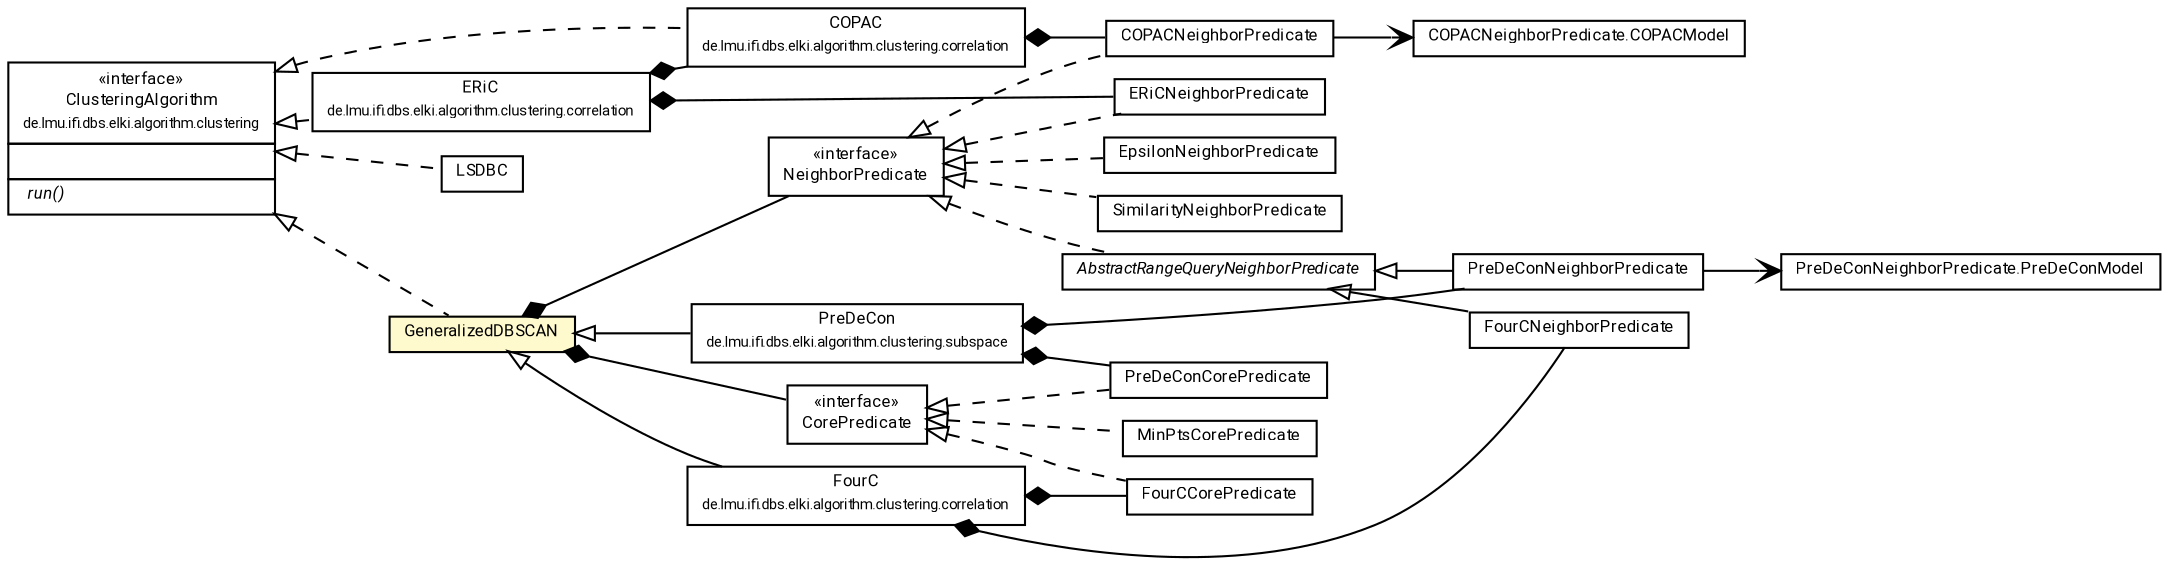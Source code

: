 #!/usr/local/bin/dot
#
# Class diagram 
# Generated by UMLGraph version R5_7_2-60-g0e99a6 (http://www.spinellis.gr/umlgraph/)
#

digraph G {
	graph [fontnames="svg"]
	edge [fontname="Roboto",fontsize=7,labelfontname="Roboto",labelfontsize=7,color="black"];
	node [fontname="Roboto",fontcolor="black",fontsize=8,shape=plaintext,margin=0,width=0,height=0];
	nodesep=0.15;
	ranksep=0.25;
	rankdir=LR;
	// de.lmu.ifi.dbs.elki.algorithm.clustering.correlation.COPAC<V extends de.lmu.ifi.dbs.elki.data.NumberVector>
	c298049 [label=<<table title="de.lmu.ifi.dbs.elki.algorithm.clustering.correlation.COPAC" border="0" cellborder="1" cellspacing="0" cellpadding="2" href="../correlation/COPAC.html" target="_parent">
		<tr><td><table border="0" cellspacing="0" cellpadding="1">
		<tr><td align="center" balign="center"> <font face="Roboto">COPAC</font> </td></tr>
		<tr><td align="center" balign="center"> <font face="Roboto" point-size="7.0">de.lmu.ifi.dbs.elki.algorithm.clustering.correlation</font> </td></tr>
		</table></td></tr>
		</table>>, URL="../correlation/COPAC.html"];
	// de.lmu.ifi.dbs.elki.algorithm.clustering.correlation.ERiC<V extends de.lmu.ifi.dbs.elki.data.NumberVector>
	c298052 [label=<<table title="de.lmu.ifi.dbs.elki.algorithm.clustering.correlation.ERiC" border="0" cellborder="1" cellspacing="0" cellpadding="2" href="../correlation/ERiC.html" target="_parent">
		<tr><td><table border="0" cellspacing="0" cellpadding="1">
		<tr><td align="center" balign="center"> <font face="Roboto">ERiC</font> </td></tr>
		<tr><td align="center" balign="center"> <font face="Roboto" point-size="7.0">de.lmu.ifi.dbs.elki.algorithm.clustering.correlation</font> </td></tr>
		</table></td></tr>
		</table>>, URL="../correlation/ERiC.html"];
	// de.lmu.ifi.dbs.elki.algorithm.clustering.correlation.FourC<V extends de.lmu.ifi.dbs.elki.data.NumberVector>
	c298055 [label=<<table title="de.lmu.ifi.dbs.elki.algorithm.clustering.correlation.FourC" border="0" cellborder="1" cellspacing="0" cellpadding="2" href="../correlation/FourC.html" target="_parent">
		<tr><td><table border="0" cellspacing="0" cellpadding="1">
		<tr><td align="center" balign="center"> <font face="Roboto">FourC</font> </td></tr>
		<tr><td align="center" balign="center"> <font face="Roboto" point-size="7.0">de.lmu.ifi.dbs.elki.algorithm.clustering.correlation</font> </td></tr>
		</table></td></tr>
		</table>>, URL="../correlation/FourC.html"];
	// de.lmu.ifi.dbs.elki.algorithm.clustering.ClusteringAlgorithm<C extends de.lmu.ifi.dbs.elki.data.Clustering<? extends de.lmu.ifi.dbs.elki.data.model.Model>>
	c298221 [label=<<table title="de.lmu.ifi.dbs.elki.algorithm.clustering.ClusteringAlgorithm" border="0" cellborder="1" cellspacing="0" cellpadding="2" href="../ClusteringAlgorithm.html" target="_parent">
		<tr><td><table border="0" cellspacing="0" cellpadding="1">
		<tr><td align="center" balign="center"> &#171;interface&#187; </td></tr>
		<tr><td align="center" balign="center"> <font face="Roboto">ClusteringAlgorithm</font> </td></tr>
		<tr><td align="center" balign="center"> <font face="Roboto" point-size="7.0">de.lmu.ifi.dbs.elki.algorithm.clustering</font> </td></tr>
		</table></td></tr>
		<tr><td><table border="0" cellspacing="0" cellpadding="1">
		<tr><td align="left" balign="left">  </td></tr>
		</table></td></tr>
		<tr><td><table border="0" cellspacing="0" cellpadding="1">
		<tr><td align="left" balign="left"> <i> run()</i> </td></tr>
		</table></td></tr>
		</table>>, URL="../ClusteringAlgorithm.html"];
	// de.lmu.ifi.dbs.elki.algorithm.clustering.subspace.PreDeCon<V extends de.lmu.ifi.dbs.elki.data.NumberVector>
	c298234 [label=<<table title="de.lmu.ifi.dbs.elki.algorithm.clustering.subspace.PreDeCon" border="0" cellborder="1" cellspacing="0" cellpadding="2" href="../subspace/PreDeCon.html" target="_parent">
		<tr><td><table border="0" cellspacing="0" cellpadding="1">
		<tr><td align="center" balign="center"> <font face="Roboto">PreDeCon</font> </td></tr>
		<tr><td align="center" balign="center"> <font face="Roboto" point-size="7.0">de.lmu.ifi.dbs.elki.algorithm.clustering.subspace</font> </td></tr>
		</table></td></tr>
		</table>>, URL="../subspace/PreDeCon.html"];
	// de.lmu.ifi.dbs.elki.algorithm.clustering.gdbscan.EpsilonNeighborPredicate<O>
	c298251 [label=<<table title="de.lmu.ifi.dbs.elki.algorithm.clustering.gdbscan.EpsilonNeighborPredicate" border="0" cellborder="1" cellspacing="0" cellpadding="2" href="EpsilonNeighborPredicate.html" target="_parent">
		<tr><td><table border="0" cellspacing="0" cellpadding="1">
		<tr><td align="center" balign="center"> <font face="Roboto">EpsilonNeighborPredicate</font> </td></tr>
		</table></td></tr>
		</table>>, URL="EpsilonNeighborPredicate.html"];
	// de.lmu.ifi.dbs.elki.algorithm.clustering.gdbscan.SimilarityNeighborPredicate<O>
	c298254 [label=<<table title="de.lmu.ifi.dbs.elki.algorithm.clustering.gdbscan.SimilarityNeighborPredicate" border="0" cellborder="1" cellspacing="0" cellpadding="2" href="SimilarityNeighborPredicate.html" target="_parent">
		<tr><td><table border="0" cellspacing="0" cellpadding="1">
		<tr><td align="center" balign="center"> <font face="Roboto">SimilarityNeighborPredicate</font> </td></tr>
		</table></td></tr>
		</table>>, URL="SimilarityNeighborPredicate.html"];
	// de.lmu.ifi.dbs.elki.algorithm.clustering.gdbscan.MinPtsCorePredicate
	c298257 [label=<<table title="de.lmu.ifi.dbs.elki.algorithm.clustering.gdbscan.MinPtsCorePredicate" border="0" cellborder="1" cellspacing="0" cellpadding="2" href="MinPtsCorePredicate.html" target="_parent">
		<tr><td><table border="0" cellspacing="0" cellpadding="1">
		<tr><td align="center" balign="center"> <font face="Roboto">MinPtsCorePredicate</font> </td></tr>
		</table></td></tr>
		</table>>, URL="MinPtsCorePredicate.html"];
	// de.lmu.ifi.dbs.elki.algorithm.clustering.gdbscan.FourCCorePredicate
	c298260 [label=<<table title="de.lmu.ifi.dbs.elki.algorithm.clustering.gdbscan.FourCCorePredicate" border="0" cellborder="1" cellspacing="0" cellpadding="2" href="FourCCorePredicate.html" target="_parent">
		<tr><td><table border="0" cellspacing="0" cellpadding="1">
		<tr><td align="center" balign="center"> <font face="Roboto">FourCCorePredicate</font> </td></tr>
		</table></td></tr>
		</table>>, URL="FourCCorePredicate.html"];
	// de.lmu.ifi.dbs.elki.algorithm.clustering.gdbscan.LSDBC<O extends de.lmu.ifi.dbs.elki.data.NumberVector>
	c298263 [label=<<table title="de.lmu.ifi.dbs.elki.algorithm.clustering.gdbscan.LSDBC" border="0" cellborder="1" cellspacing="0" cellpadding="2" href="LSDBC.html" target="_parent">
		<tr><td><table border="0" cellspacing="0" cellpadding="1">
		<tr><td align="center" balign="center"> <font face="Roboto">LSDBC</font> </td></tr>
		</table></td></tr>
		</table>>, URL="LSDBC.html"];
	// de.lmu.ifi.dbs.elki.algorithm.clustering.gdbscan.ERiCNeighborPredicate<V extends de.lmu.ifi.dbs.elki.data.NumberVector>
	c298269 [label=<<table title="de.lmu.ifi.dbs.elki.algorithm.clustering.gdbscan.ERiCNeighborPredicate" border="0" cellborder="1" cellspacing="0" cellpadding="2" href="ERiCNeighborPredicate.html" target="_parent">
		<tr><td><table border="0" cellspacing="0" cellpadding="1">
		<tr><td align="center" balign="center"> <font face="Roboto">ERiCNeighborPredicate</font> </td></tr>
		</table></td></tr>
		</table>>, URL="ERiCNeighborPredicate.html"];
	// de.lmu.ifi.dbs.elki.algorithm.clustering.gdbscan.COPACNeighborPredicate<V extends de.lmu.ifi.dbs.elki.data.NumberVector>
	c298272 [label=<<table title="de.lmu.ifi.dbs.elki.algorithm.clustering.gdbscan.COPACNeighborPredicate" border="0" cellborder="1" cellspacing="0" cellpadding="2" href="COPACNeighborPredicate.html" target="_parent">
		<tr><td><table border="0" cellspacing="0" cellpadding="1">
		<tr><td align="center" balign="center"> <font face="Roboto">COPACNeighborPredicate</font> </td></tr>
		</table></td></tr>
		</table>>, URL="COPACNeighborPredicate.html"];
	// de.lmu.ifi.dbs.elki.algorithm.clustering.gdbscan.COPACNeighborPredicate.COPACModel
	c298273 [label=<<table title="de.lmu.ifi.dbs.elki.algorithm.clustering.gdbscan.COPACNeighborPredicate.COPACModel" border="0" cellborder="1" cellspacing="0" cellpadding="2" href="COPACNeighborPredicate.COPACModel.html" target="_parent">
		<tr><td><table border="0" cellspacing="0" cellpadding="1">
		<tr><td align="center" balign="center"> <font face="Roboto">COPACNeighborPredicate.COPACModel</font> </td></tr>
		</table></td></tr>
		</table>>, URL="COPACNeighborPredicate.COPACModel.html"];
	// de.lmu.ifi.dbs.elki.algorithm.clustering.gdbscan.PreDeConNeighborPredicate<V extends de.lmu.ifi.dbs.elki.data.NumberVector>
	c298276 [label=<<table title="de.lmu.ifi.dbs.elki.algorithm.clustering.gdbscan.PreDeConNeighborPredicate" border="0" cellborder="1" cellspacing="0" cellpadding="2" href="PreDeConNeighborPredicate.html" target="_parent">
		<tr><td><table border="0" cellspacing="0" cellpadding="1">
		<tr><td align="center" balign="center"> <font face="Roboto">PreDeConNeighborPredicate</font> </td></tr>
		</table></td></tr>
		</table>>, URL="PreDeConNeighborPredicate.html"];
	// de.lmu.ifi.dbs.elki.algorithm.clustering.gdbscan.PreDeConNeighborPredicate.PreDeConModel
	c298277 [label=<<table title="de.lmu.ifi.dbs.elki.algorithm.clustering.gdbscan.PreDeConNeighborPredicate.PreDeConModel" border="0" cellborder="1" cellspacing="0" cellpadding="2" href="PreDeConNeighborPredicate.PreDeConModel.html" target="_parent">
		<tr><td><table border="0" cellspacing="0" cellpadding="1">
		<tr><td align="center" balign="center"> <font face="Roboto">PreDeConNeighborPredicate.PreDeConModel</font> </td></tr>
		</table></td></tr>
		</table>>, URL="PreDeConNeighborPredicate.PreDeConModel.html"];
	// de.lmu.ifi.dbs.elki.algorithm.clustering.gdbscan.NeighborPredicate<T>
	c298280 [label=<<table title="de.lmu.ifi.dbs.elki.algorithm.clustering.gdbscan.NeighborPredicate" border="0" cellborder="1" cellspacing="0" cellpadding="2" href="NeighborPredicate.html" target="_parent">
		<tr><td><table border="0" cellspacing="0" cellpadding="1">
		<tr><td align="center" balign="center"> &#171;interface&#187; </td></tr>
		<tr><td align="center" balign="center"> <font face="Roboto">NeighborPredicate</font> </td></tr>
		</table></td></tr>
		</table>>, URL="NeighborPredicate.html"];
	// de.lmu.ifi.dbs.elki.algorithm.clustering.gdbscan.GeneralizedDBSCAN
	c298282 [label=<<table title="de.lmu.ifi.dbs.elki.algorithm.clustering.gdbscan.GeneralizedDBSCAN" border="0" cellborder="1" cellspacing="0" cellpadding="2" bgcolor="LemonChiffon" href="GeneralizedDBSCAN.html" target="_parent">
		<tr><td><table border="0" cellspacing="0" cellpadding="1">
		<tr><td align="center" balign="center"> <font face="Roboto">GeneralizedDBSCAN</font> </td></tr>
		</table></td></tr>
		</table>>, URL="GeneralizedDBSCAN.html"];
	// de.lmu.ifi.dbs.elki.algorithm.clustering.gdbscan.FourCNeighborPredicate<V extends de.lmu.ifi.dbs.elki.data.NumberVector>
	c298285 [label=<<table title="de.lmu.ifi.dbs.elki.algorithm.clustering.gdbscan.FourCNeighborPredicate" border="0" cellborder="1" cellspacing="0" cellpadding="2" href="FourCNeighborPredicate.html" target="_parent">
		<tr><td><table border="0" cellspacing="0" cellpadding="1">
		<tr><td align="center" balign="center"> <font face="Roboto">FourCNeighborPredicate</font> </td></tr>
		</table></td></tr>
		</table>>, URL="FourCNeighborPredicate.html"];
	// de.lmu.ifi.dbs.elki.algorithm.clustering.gdbscan.AbstractRangeQueryNeighborPredicate<O, M, N>
	c298292 [label=<<table title="de.lmu.ifi.dbs.elki.algorithm.clustering.gdbscan.AbstractRangeQueryNeighborPredicate" border="0" cellborder="1" cellspacing="0" cellpadding="2" href="AbstractRangeQueryNeighborPredicate.html" target="_parent">
		<tr><td><table border="0" cellspacing="0" cellpadding="1">
		<tr><td align="center" balign="center"> <font face="Roboto"><i>AbstractRangeQueryNeighborPredicate</i></font> </td></tr>
		</table></td></tr>
		</table>>, URL="AbstractRangeQueryNeighborPredicate.html"];
	// de.lmu.ifi.dbs.elki.algorithm.clustering.gdbscan.CorePredicate<T>
	c298295 [label=<<table title="de.lmu.ifi.dbs.elki.algorithm.clustering.gdbscan.CorePredicate" border="0" cellborder="1" cellspacing="0" cellpadding="2" href="CorePredicate.html" target="_parent">
		<tr><td><table border="0" cellspacing="0" cellpadding="1">
		<tr><td align="center" balign="center"> &#171;interface&#187; </td></tr>
		<tr><td align="center" balign="center"> <font face="Roboto">CorePredicate</font> </td></tr>
		</table></td></tr>
		</table>>, URL="CorePredicate.html"];
	// de.lmu.ifi.dbs.elki.algorithm.clustering.gdbscan.PreDeConCorePredicate
	c298297 [label=<<table title="de.lmu.ifi.dbs.elki.algorithm.clustering.gdbscan.PreDeConCorePredicate" border="0" cellborder="1" cellspacing="0" cellpadding="2" href="PreDeConCorePredicate.html" target="_parent">
		<tr><td><table border="0" cellspacing="0" cellpadding="1">
		<tr><td align="center" balign="center"> <font face="Roboto">PreDeConCorePredicate</font> </td></tr>
		</table></td></tr>
		</table>>, URL="PreDeConCorePredicate.html"];
	// de.lmu.ifi.dbs.elki.algorithm.clustering.correlation.COPAC<V extends de.lmu.ifi.dbs.elki.data.NumberVector> implements de.lmu.ifi.dbs.elki.algorithm.clustering.ClusteringAlgorithm<C extends de.lmu.ifi.dbs.elki.data.Clustering<? extends de.lmu.ifi.dbs.elki.data.model.Model>>
	c298221 -> c298049 [arrowtail=empty,style=dashed,dir=back,weight=9];
	// de.lmu.ifi.dbs.elki.algorithm.clustering.correlation.COPAC<V extends de.lmu.ifi.dbs.elki.data.NumberVector> composed de.lmu.ifi.dbs.elki.algorithm.clustering.gdbscan.COPACNeighborPredicate<V extends de.lmu.ifi.dbs.elki.data.NumberVector>
	c298049 -> c298272 [arrowhead=none,arrowtail=diamond,dir=back,weight=6];
	// de.lmu.ifi.dbs.elki.algorithm.clustering.correlation.ERiC<V extends de.lmu.ifi.dbs.elki.data.NumberVector> implements de.lmu.ifi.dbs.elki.algorithm.clustering.ClusteringAlgorithm<C extends de.lmu.ifi.dbs.elki.data.Clustering<? extends de.lmu.ifi.dbs.elki.data.model.Model>>
	c298221 -> c298052 [arrowtail=empty,style=dashed,dir=back,weight=9];
	// de.lmu.ifi.dbs.elki.algorithm.clustering.correlation.ERiC<V extends de.lmu.ifi.dbs.elki.data.NumberVector> composed de.lmu.ifi.dbs.elki.algorithm.clustering.correlation.COPAC<V extends de.lmu.ifi.dbs.elki.data.NumberVector>
	c298052 -> c298049 [arrowhead=none,arrowtail=diamond,dir=back,weight=6];
	// de.lmu.ifi.dbs.elki.algorithm.clustering.correlation.ERiC<V extends de.lmu.ifi.dbs.elki.data.NumberVector> composed de.lmu.ifi.dbs.elki.algorithm.clustering.gdbscan.ERiCNeighborPredicate<V extends de.lmu.ifi.dbs.elki.data.NumberVector>
	c298052 -> c298269 [arrowhead=none,arrowtail=diamond,dir=back,weight=6];
	// de.lmu.ifi.dbs.elki.algorithm.clustering.correlation.FourC<V extends de.lmu.ifi.dbs.elki.data.NumberVector> extends de.lmu.ifi.dbs.elki.algorithm.clustering.gdbscan.GeneralizedDBSCAN
	c298282 -> c298055 [arrowtail=empty,dir=back,weight=10];
	// de.lmu.ifi.dbs.elki.algorithm.clustering.correlation.FourC<V extends de.lmu.ifi.dbs.elki.data.NumberVector> composed de.lmu.ifi.dbs.elki.algorithm.clustering.gdbscan.FourCNeighborPredicate<V extends de.lmu.ifi.dbs.elki.data.NumberVector>
	c298055 -> c298285 [arrowhead=none,arrowtail=diamond,dir=back,weight=6];
	// de.lmu.ifi.dbs.elki.algorithm.clustering.correlation.FourC<V extends de.lmu.ifi.dbs.elki.data.NumberVector> composed de.lmu.ifi.dbs.elki.algorithm.clustering.gdbscan.FourCCorePredicate
	c298055 -> c298260 [arrowhead=none,arrowtail=diamond,dir=back,weight=6];
	// de.lmu.ifi.dbs.elki.algorithm.clustering.subspace.PreDeCon<V extends de.lmu.ifi.dbs.elki.data.NumberVector> extends de.lmu.ifi.dbs.elki.algorithm.clustering.gdbscan.GeneralizedDBSCAN
	c298282 -> c298234 [arrowtail=empty,dir=back,weight=10];
	// de.lmu.ifi.dbs.elki.algorithm.clustering.subspace.PreDeCon<V extends de.lmu.ifi.dbs.elki.data.NumberVector> composed de.lmu.ifi.dbs.elki.algorithm.clustering.gdbscan.PreDeConNeighborPredicate<V extends de.lmu.ifi.dbs.elki.data.NumberVector>
	c298234 -> c298276 [arrowhead=none,arrowtail=diamond,dir=back,weight=6];
	// de.lmu.ifi.dbs.elki.algorithm.clustering.subspace.PreDeCon<V extends de.lmu.ifi.dbs.elki.data.NumberVector> composed de.lmu.ifi.dbs.elki.algorithm.clustering.gdbscan.PreDeConCorePredicate
	c298234 -> c298297 [arrowhead=none,arrowtail=diamond,dir=back,weight=6];
	// de.lmu.ifi.dbs.elki.algorithm.clustering.gdbscan.EpsilonNeighborPredicate<O> implements de.lmu.ifi.dbs.elki.algorithm.clustering.gdbscan.NeighborPredicate<T>
	c298280 -> c298251 [arrowtail=empty,style=dashed,dir=back,weight=9];
	// de.lmu.ifi.dbs.elki.algorithm.clustering.gdbscan.SimilarityNeighborPredicate<O> implements de.lmu.ifi.dbs.elki.algorithm.clustering.gdbscan.NeighborPredicate<T>
	c298280 -> c298254 [arrowtail=empty,style=dashed,dir=back,weight=9];
	// de.lmu.ifi.dbs.elki.algorithm.clustering.gdbscan.MinPtsCorePredicate implements de.lmu.ifi.dbs.elki.algorithm.clustering.gdbscan.CorePredicate<T>
	c298295 -> c298257 [arrowtail=empty,style=dashed,dir=back,weight=9];
	// de.lmu.ifi.dbs.elki.algorithm.clustering.gdbscan.FourCCorePredicate implements de.lmu.ifi.dbs.elki.algorithm.clustering.gdbscan.CorePredicate<T>
	c298295 -> c298260 [arrowtail=empty,style=dashed,dir=back,weight=9];
	// de.lmu.ifi.dbs.elki.algorithm.clustering.gdbscan.LSDBC<O extends de.lmu.ifi.dbs.elki.data.NumberVector> implements de.lmu.ifi.dbs.elki.algorithm.clustering.ClusteringAlgorithm<C extends de.lmu.ifi.dbs.elki.data.Clustering<? extends de.lmu.ifi.dbs.elki.data.model.Model>>
	c298221 -> c298263 [arrowtail=empty,style=dashed,dir=back,weight=9];
	// de.lmu.ifi.dbs.elki.algorithm.clustering.gdbscan.ERiCNeighborPredicate<V extends de.lmu.ifi.dbs.elki.data.NumberVector> implements de.lmu.ifi.dbs.elki.algorithm.clustering.gdbscan.NeighborPredicate<T>
	c298280 -> c298269 [arrowtail=empty,style=dashed,dir=back,weight=9];
	// de.lmu.ifi.dbs.elki.algorithm.clustering.gdbscan.COPACNeighborPredicate<V extends de.lmu.ifi.dbs.elki.data.NumberVector> implements de.lmu.ifi.dbs.elki.algorithm.clustering.gdbscan.NeighborPredicate<T>
	c298280 -> c298272 [arrowtail=empty,style=dashed,dir=back,weight=9];
	// de.lmu.ifi.dbs.elki.algorithm.clustering.gdbscan.COPACNeighborPredicate<V extends de.lmu.ifi.dbs.elki.data.NumberVector> navassoc de.lmu.ifi.dbs.elki.algorithm.clustering.gdbscan.COPACNeighborPredicate.COPACModel
	c298272 -> c298273 [arrowhead=open,weight=1];
	// de.lmu.ifi.dbs.elki.algorithm.clustering.gdbscan.PreDeConNeighborPredicate<V extends de.lmu.ifi.dbs.elki.data.NumberVector> extends de.lmu.ifi.dbs.elki.algorithm.clustering.gdbscan.AbstractRangeQueryNeighborPredicate<O, M, N>
	c298292 -> c298276 [arrowtail=empty,dir=back,weight=10];
	// de.lmu.ifi.dbs.elki.algorithm.clustering.gdbscan.PreDeConNeighborPredicate<V extends de.lmu.ifi.dbs.elki.data.NumberVector> navassoc de.lmu.ifi.dbs.elki.algorithm.clustering.gdbscan.PreDeConNeighborPredicate.PreDeConModel
	c298276 -> c298277 [arrowhead=open,weight=1];
	// de.lmu.ifi.dbs.elki.algorithm.clustering.gdbscan.GeneralizedDBSCAN implements de.lmu.ifi.dbs.elki.algorithm.clustering.ClusteringAlgorithm<C extends de.lmu.ifi.dbs.elki.data.Clustering<? extends de.lmu.ifi.dbs.elki.data.model.Model>>
	c298221 -> c298282 [arrowtail=empty,style=dashed,dir=back,weight=9];
	// de.lmu.ifi.dbs.elki.algorithm.clustering.gdbscan.GeneralizedDBSCAN composed de.lmu.ifi.dbs.elki.algorithm.clustering.gdbscan.CorePredicate<T>
	c298282 -> c298295 [arrowhead=none,arrowtail=diamond,dir=back,weight=6];
	// de.lmu.ifi.dbs.elki.algorithm.clustering.gdbscan.GeneralizedDBSCAN composed de.lmu.ifi.dbs.elki.algorithm.clustering.gdbscan.NeighborPredicate<T>
	c298282 -> c298280 [arrowhead=none,arrowtail=diamond,dir=back,weight=6];
	// de.lmu.ifi.dbs.elki.algorithm.clustering.gdbscan.FourCNeighborPredicate<V extends de.lmu.ifi.dbs.elki.data.NumberVector> extends de.lmu.ifi.dbs.elki.algorithm.clustering.gdbscan.AbstractRangeQueryNeighborPredicate<O, M, N>
	c298292 -> c298285 [arrowtail=empty,dir=back,weight=10];
	// de.lmu.ifi.dbs.elki.algorithm.clustering.gdbscan.AbstractRangeQueryNeighborPredicate<O, M, N> implements de.lmu.ifi.dbs.elki.algorithm.clustering.gdbscan.NeighborPredicate<T>
	c298280 -> c298292 [arrowtail=empty,style=dashed,dir=back,weight=9];
	// de.lmu.ifi.dbs.elki.algorithm.clustering.gdbscan.PreDeConCorePredicate implements de.lmu.ifi.dbs.elki.algorithm.clustering.gdbscan.CorePredicate<T>
	c298295 -> c298297 [arrowtail=empty,style=dashed,dir=back,weight=9];
}

